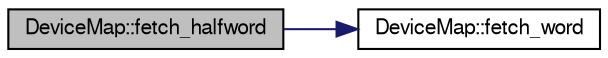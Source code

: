 digraph G
{
  edge [fontname="FreeSans",fontsize="10",labelfontname="FreeSans",labelfontsize="10"];
  node [fontname="FreeSans",fontsize="10",shape=record];
  rankdir=LR;
  Node1 [label="DeviceMap::fetch_halfword",height=0.2,width=0.4,color="black", fillcolor="grey75", style="filled" fontcolor="black"];
  Node1 -> Node2 [color="midnightblue",fontsize="10",style="solid"];
  Node2 [label="DeviceMap::fetch_word",height=0.2,width=0.4,color="black", fillcolor="white", style="filled",URL="$classDeviceMap.html#aa3051a16728bec8261d031e62edb4fca"];
}
